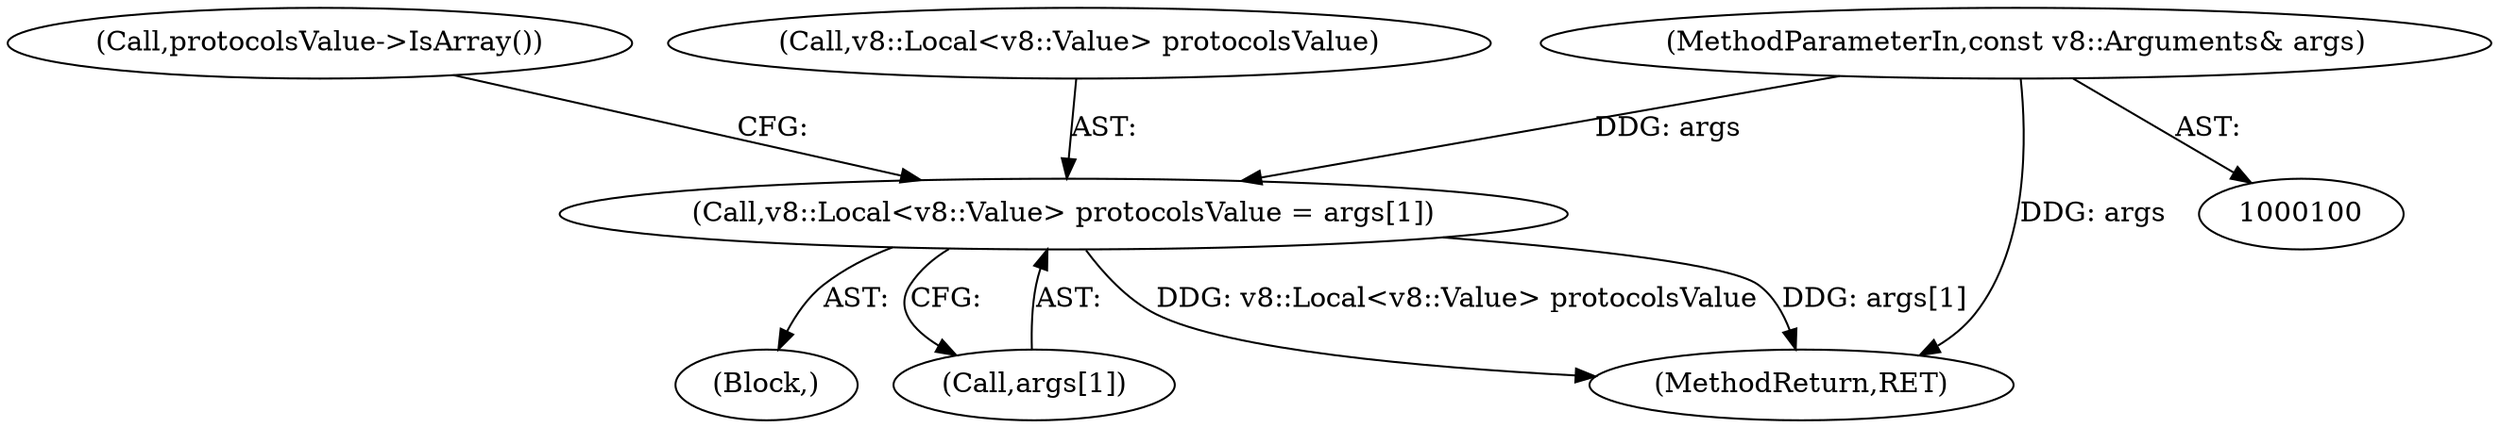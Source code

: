 digraph "0_Chrome_e9372a1bfd3588a80fcf49aa07321f0971dd6091_67@array" {
"1000181" [label="(Call,v8::Local<v8::Value> protocolsValue = args[1])"];
"1000101" [label="(MethodParameterIn,const v8::Arguments& args)"];
"1000191" [label="(Call,protocolsValue->IsArray())"];
"1000101" [label="(MethodParameterIn,const v8::Arguments& args)"];
"1000180" [label="(Block,)"];
"1000187" [label="(Call,args[1])"];
"1000181" [label="(Call,v8::Local<v8::Value> protocolsValue = args[1])"];
"1000182" [label="(Call,v8::Local<v8::Value> protocolsValue)"];
"1000262" [label="(MethodReturn,RET)"];
"1000181" -> "1000180"  [label="AST: "];
"1000181" -> "1000187"  [label="CFG: "];
"1000182" -> "1000181"  [label="AST: "];
"1000187" -> "1000181"  [label="AST: "];
"1000191" -> "1000181"  [label="CFG: "];
"1000181" -> "1000262"  [label="DDG: v8::Local<v8::Value> protocolsValue"];
"1000181" -> "1000262"  [label="DDG: args[1]"];
"1000101" -> "1000181"  [label="DDG: args"];
"1000101" -> "1000100"  [label="AST: "];
"1000101" -> "1000262"  [label="DDG: args"];
}
